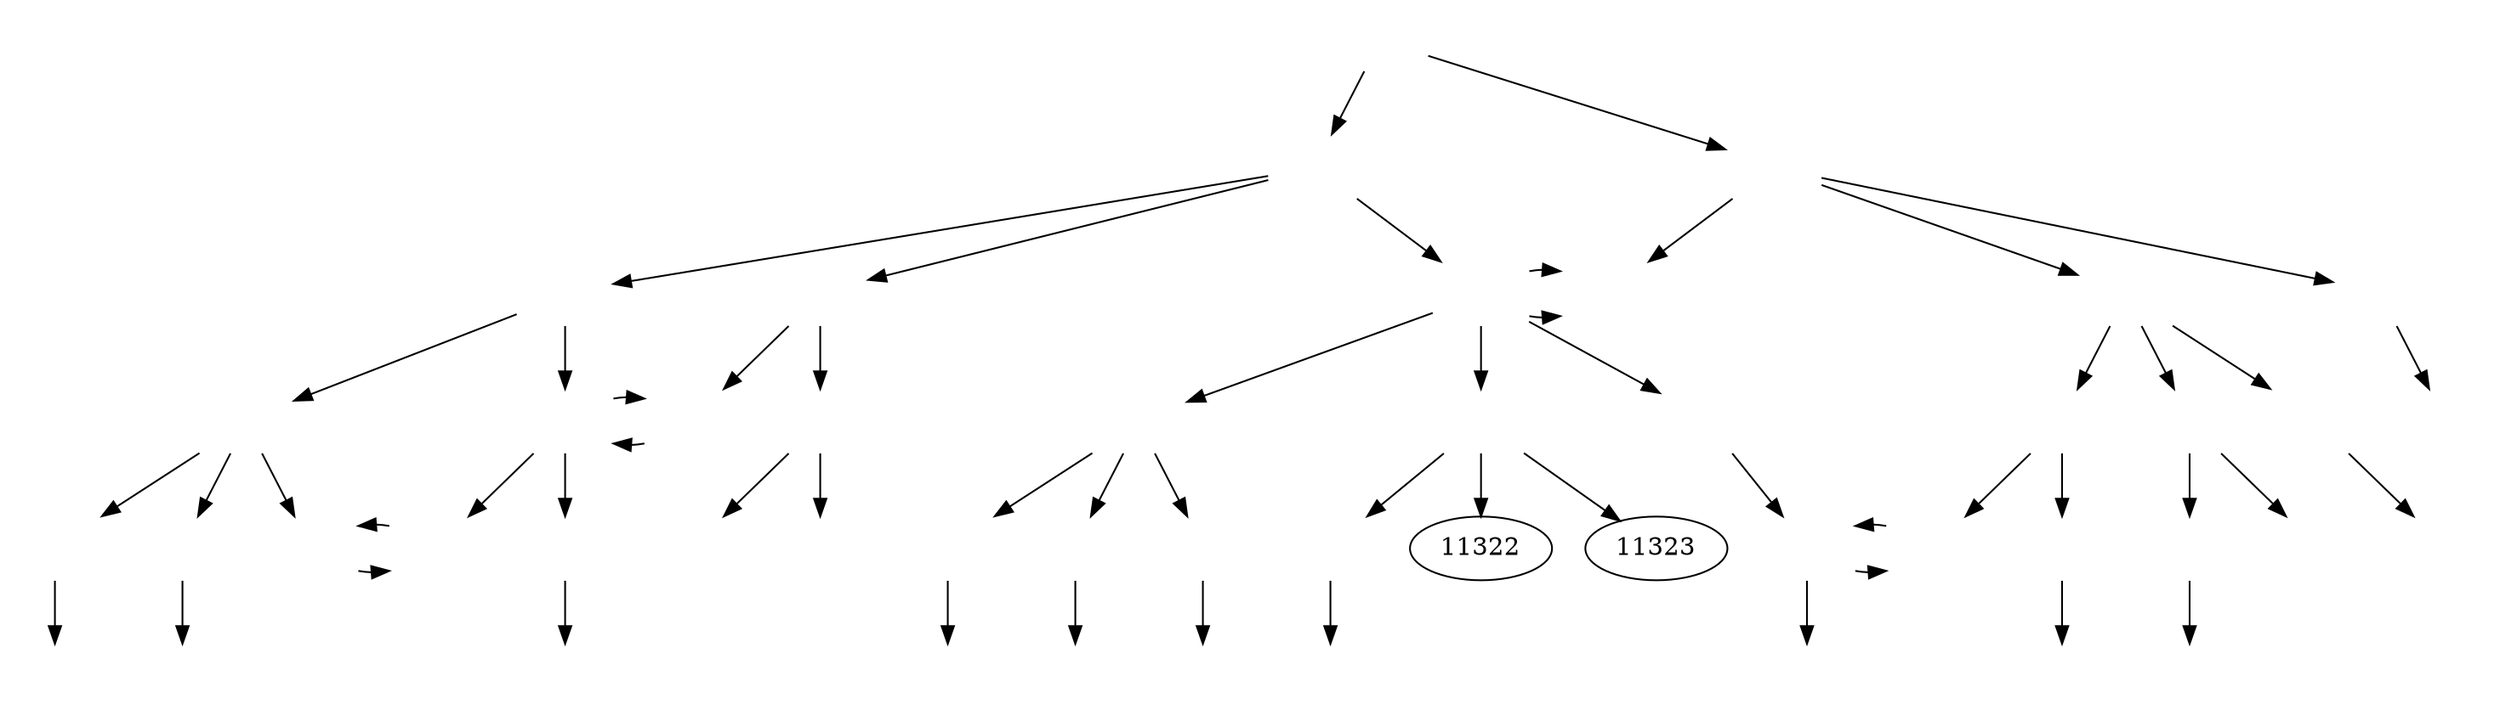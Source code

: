 digraph {
  labelloc="b";
  1 -> {
    11;
    12;

  };
  11 -> {
    111;
    112;
    113;

  };
  12 -> {
    121;
    122;
    123;

  };
  111 -> {
    1111;
    1112;

  };
  112 -> {
    1121;
    1122;

  };
  113 -> {
    1131;
    1132;
    1133;

  };
  123 -> {
    1231;

  };

  {
    113 -> 121;
    113 -> 121;
    rank="same";
    113;
    121;

  }

  122 -> {
    1221;
    1223;
    1224;

  };
  1111 -> {
    11111;
    11112;
    11113;

  };
  1112 -> {
    11121;
    11122;

  };
  1122 -> 11221;
  1122 -> 11222;
  1221 -> 12211;
  1221 -> 12212;
  1131 -> {
    11311;
    11312;
    11313;

  };
  1132 -> {
    11321;
    11322;
    11323;

  };
  1133 -> {
    11331;

  };
  1223 -> {
    12231;
    12232;

  };
  1224 -> 12241;

  {
    1121 -> 1112;
    1112 -> 1121;
    rank="same";

  }

  11111 -> 111111;
  11112 -> 111121;
  11122 -> 111221;
  11311 -> 113111;
  11312 -> 113121;
  11313 -> 113131;
  11321 -> 113211;
  11331 -> 113311;
  12212 -> 122121;
  12231 -> 122311;

  {
    11113 -> 11121;
    11121 -> 11113;
    rank="same";

  }


  {
    11331 -> 12211;
    12211 -> 11331;
    rank="same";

  }

  1 [label="", shape="plaintext", image="1.png"];
  11 [label="", shape="plaintext", image="11.png"];
  111 [label="", shape="plaintext", image="111.png"];
  1111 [label="", shape="plaintext", image="1111.png"];
  11111 [label="", shape="plaintext", image="11111.png"];
  111111 [label="", shape="plaintext", image="111111.png"];
  11112 [label="", shape="plaintext", image="11112.png"];
  111121 [label="", shape="plaintext", image="111121.png"];
  11113 [label="", shape="plaintext", image="11113.png"];
  1112 [label="", shape="plaintext", image="1112.png"];
  11121 [label="", shape="plaintext", image="11121.png"];
  11122 [label="", shape="plaintext", image="11122.png"];
  111221 [label="", shape="plaintext", image="111221.png"];
  112 [label="", shape="plaintext", image="112.png"];
  1121 [label="", shape="plaintext", image="1121.png"];
  1122 [label="", shape="plaintext", image="1122.png"];
  11221 [label="", shape="plaintext", image="11221X.png"];
  11222 [label="", shape="plaintext", image="11222X.png"];
  113 [label="", shape="plaintext", image="113.png"];
  1131 [label="", shape="plaintext", image="1131.png"];
  11311 [label="", shape="plaintext", image="11311.png"];
  113111 [label="", shape="plaintext", image="113111.png"];
  11312 [label="", shape="plaintext", image="11312.png"];
  113121 [label="", shape="plaintext", image="113121.png"];
  11313 [label="", shape="plaintext", image="11313.png"];
  113131 [label="", shape="plaintext", image="113131.png"];
  1132 [label="", shape="plaintext", image="1132.png"];
  11321 [label="", shape="plaintext", image="11321.png"];
  113211 [label="", shape="plaintext", image="113211.png"];
  1133 [label="", shape="plaintext", image="1133.png"];
  11331 [label="", shape="plaintext", image="11331.png"];
  113311 [label="", shape="plaintext", image="113311.png"];
  12 [label="", shape="plaintext", image="12.png"];
  121 [label="", shape="plaintext", image="121.png"];
  122 [label="", shape="plaintext", image="122.png"];
  1221 [label="", shape="plaintext", image="1221.png"];
  12211 [label="", shape="plaintext", image="12211.png"];
  12212 [label="", shape="plaintext", image="12212.png"];
  122121 [label="", shape="plaintext", image="122121.png"];
  1224 [label="", shape="plaintext", image="1224.png"];
  12241 [label="", shape="plaintext", image="12241.png"];
  1223 [label="", shape="plaintext", image="1223.png"];
  12231 [label="", shape="plaintext", image="12231.png"];
  122311 [label="", shape="plaintext", image="122311.png"];
  12232 [label="", shape="plaintext", image="12232.png"];
  123 [label="", shape="plaintext", image="123.png"];
  1231 [label="", shape="plaintext", image="1231.png"];

}
